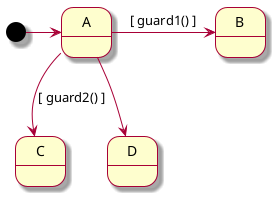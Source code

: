 @startuml
skin rose

[*] -> A
A -> B : [ guard1() ]
A --> C : [ guard2() ]
A --> D

'[code] bool guard1() { return true; }
'[code] bool guard2() { return true; }

@enduml
